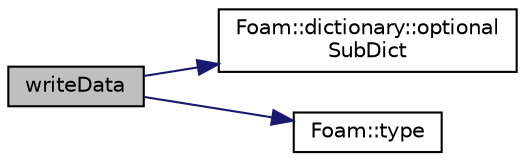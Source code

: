 digraph "writeData"
{
  bgcolor="transparent";
  edge [fontname="Helvetica",fontsize="10",labelfontname="Helvetica",labelfontsize="10"];
  node [fontname="Helvetica",fontsize="10",shape=record];
  rankdir="LR";
  Node1 [label="writeData",height=0.2,width=0.4,color="black", fillcolor="grey75", style="filled" fontcolor="black"];
  Node1 -> Node2 [color="midnightblue",fontsize="10",style="solid",fontname="Helvetica"];
  Node2 [label="Foam::dictionary::optional\lSubDict",height=0.2,width=0.4,color="black",URL="$classFoam_1_1dictionary.html#a179c9b3aa822c4b3a5049017ca5c47b7",tooltip="Find and return a sub-dictionary, otherwise return this dictionary. "];
  Node1 -> Node3 [color="midnightblue",fontsize="10",style="solid",fontname="Helvetica"];
  Node3 [label="Foam::type",height=0.2,width=0.4,color="black",URL="$namespaceFoam.html#a69e2e8a647a7073be8ce6437c0aff762",tooltip="Return the file type: DIRECTORY or FILE, normally following symbolic links. "];
}
